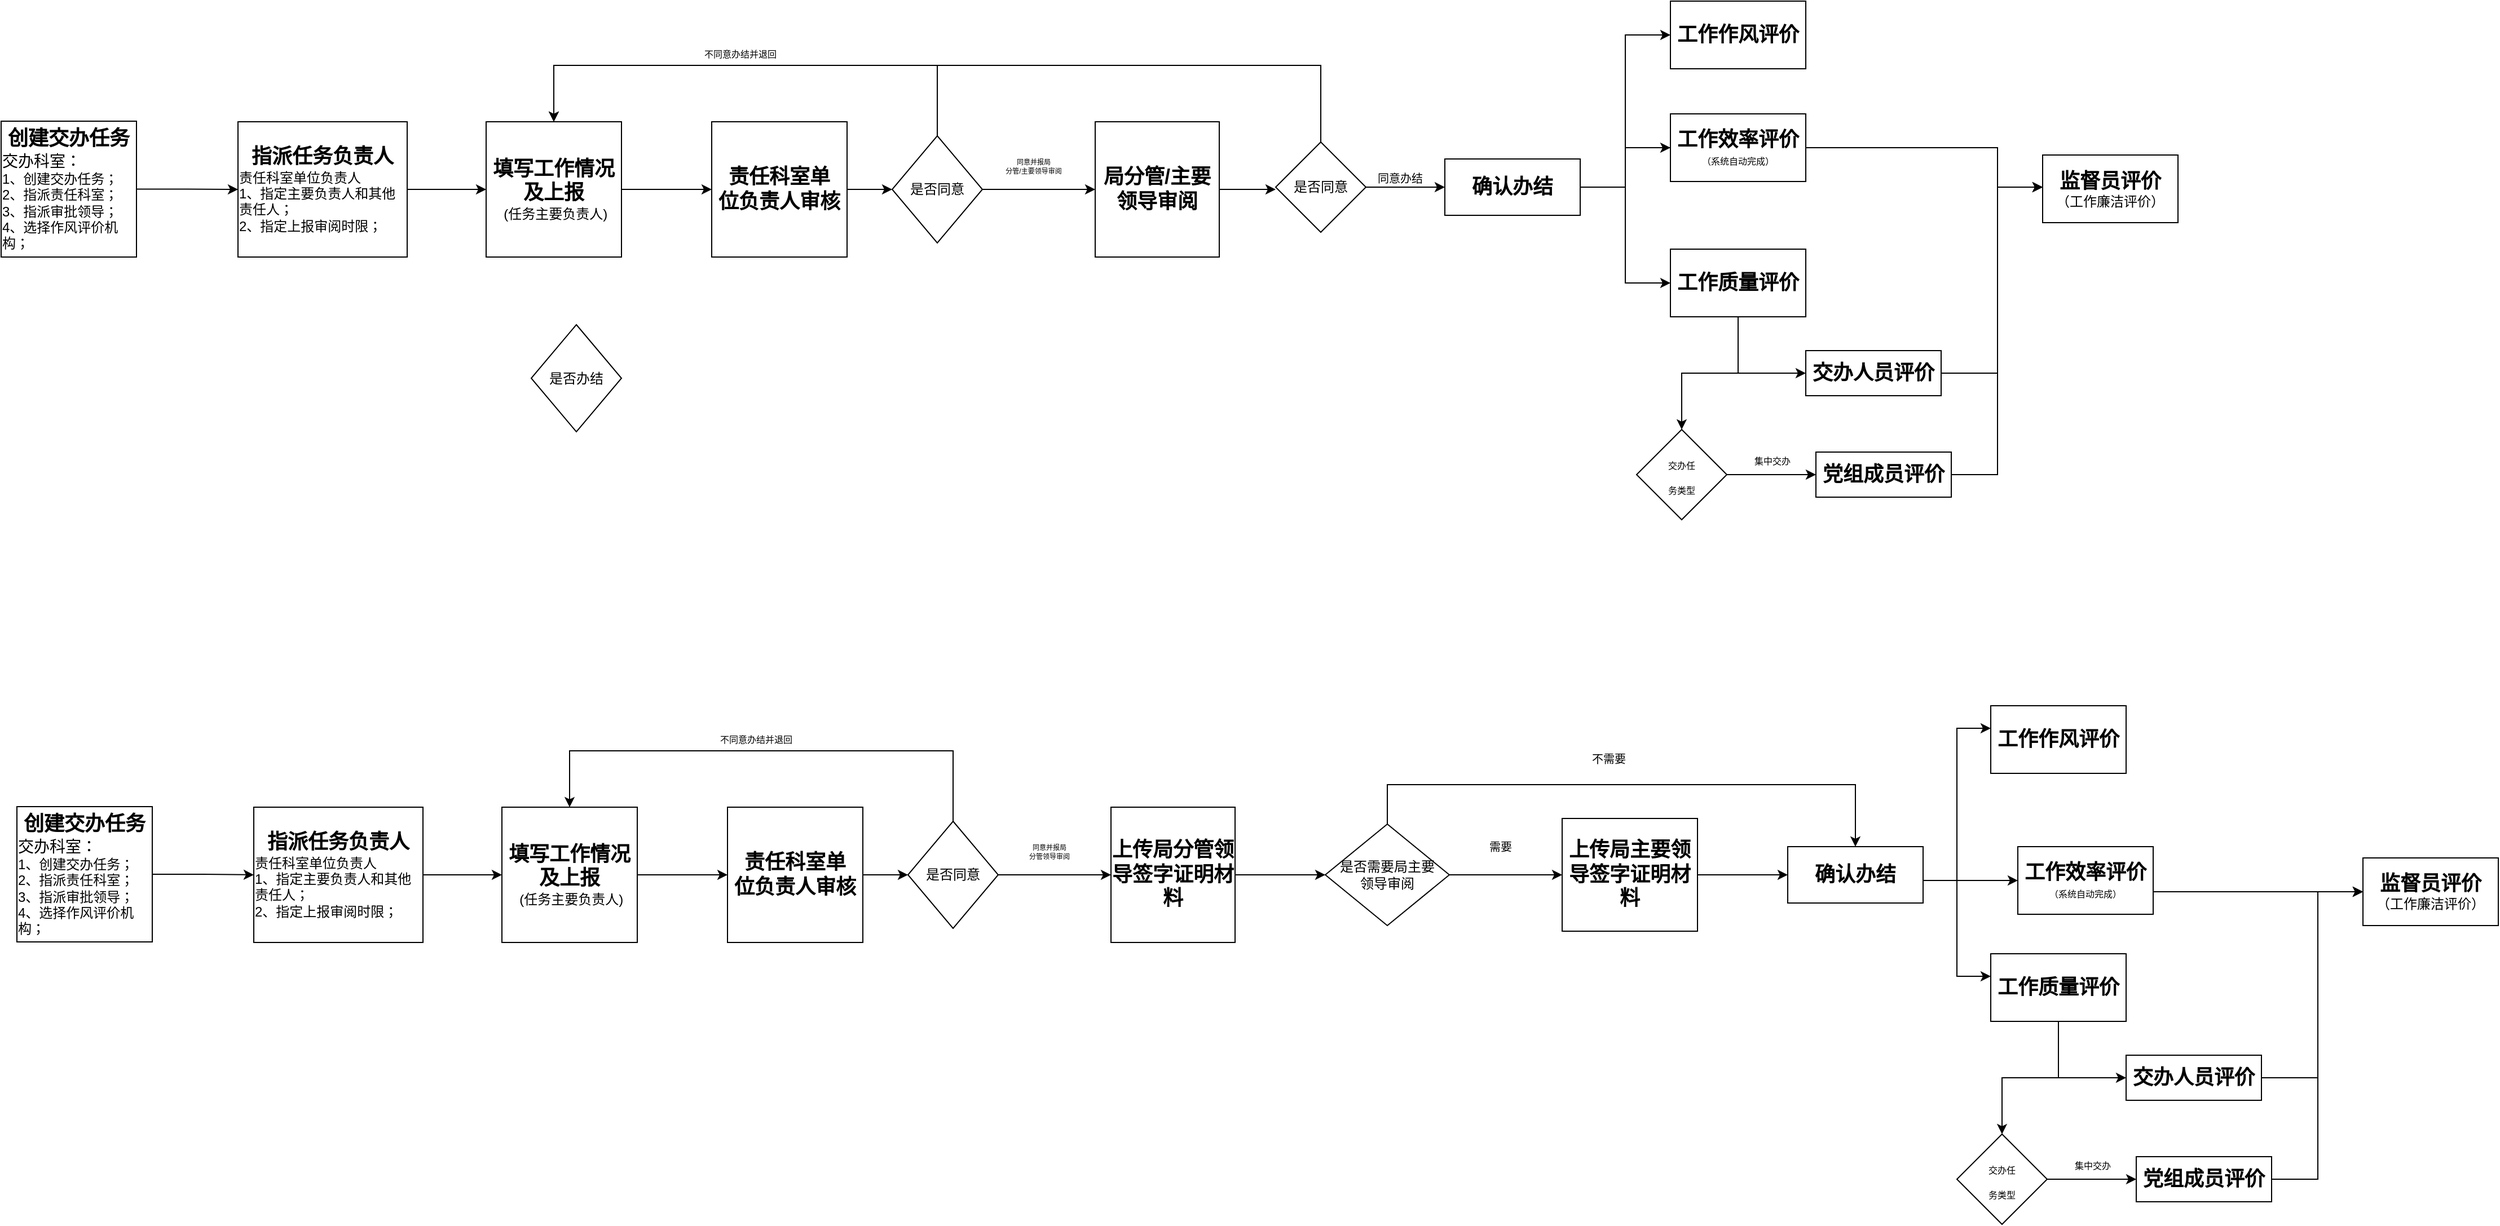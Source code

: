<mxfile version="16.2.4" type="github">
  <diagram id="zva_Izvk_Pw7jRFiOZ6U" name="第 1 页">
    <mxGraphModel dx="2249" dy="794" grid="1" gridSize="10" guides="1" tooltips="1" connect="1" arrows="1" fold="1" page="1" pageScale="1" pageWidth="827" pageHeight="1169" math="0" shadow="0">
      <root>
        <mxCell id="0" />
        <mxCell id="1" parent="0" />
        <mxCell id="wEzHK_rQ6-qJ8AS3pq5E-3" value="" style="edgeStyle=orthogonalEdgeStyle;rounded=0;orthogonalLoop=1;jettySize=auto;html=1;" edge="1" parent="1" source="wEzHK_rQ6-qJ8AS3pq5E-1" target="wEzHK_rQ6-qJ8AS3pq5E-2">
          <mxGeometry relative="1" as="geometry" />
        </mxCell>
        <mxCell id="wEzHK_rQ6-qJ8AS3pq5E-1" value="&lt;span style=&quot;text-align: left&quot;&gt;&lt;b&gt;&lt;font style=&quot;font-size: 18px&quot;&gt;创建交办任务&lt;/font&gt;&lt;/b&gt;&lt;br&gt;&lt;div style=&quot;text-align: left&quot;&gt;&lt;span style=&quot;font-size: 14px ; text-align: center&quot;&gt;交办科室：&lt;/span&gt;&lt;/div&gt;&lt;/span&gt;&lt;div style=&quot;text-align: left&quot;&gt;&lt;span&gt;1、创建交办任务；&lt;/span&gt;&lt;/div&gt;&lt;div style=&quot;text-align: left&quot;&gt;&lt;span&gt;2、指派责任科室；&lt;/span&gt;&lt;/div&gt;&lt;div style=&quot;text-align: left&quot;&gt;&lt;span&gt;3、指派审批领导；&lt;/span&gt;&lt;/div&gt;&lt;div style=&quot;text-align: left&quot;&gt;&lt;span&gt;4、选择作风评价机构；&lt;/span&gt;&lt;/div&gt;" style="rounded=0;whiteSpace=wrap;html=1;" vertex="1" parent="1">
          <mxGeometry x="-90" y="279.5" width="120" height="120.5" as="geometry" />
        </mxCell>
        <mxCell id="wEzHK_rQ6-qJ8AS3pq5E-7" value="" style="edgeStyle=orthogonalEdgeStyle;rounded=0;orthogonalLoop=1;jettySize=auto;html=1;fontSize=14;" edge="1" parent="1" source="wEzHK_rQ6-qJ8AS3pq5E-2" target="wEzHK_rQ6-qJ8AS3pq5E-6">
          <mxGeometry relative="1" as="geometry" />
        </mxCell>
        <mxCell id="wEzHK_rQ6-qJ8AS3pq5E-2" value="&lt;b&gt;&lt;font style=&quot;font-size: 18px&quot;&gt;指派任务负责人&lt;/font&gt;&lt;/b&gt;&lt;br&gt;&lt;div style=&quot;text-align: left&quot;&gt;责任科室单位负责人&lt;/div&gt;&lt;div style=&quot;text-align: left&quot;&gt;&lt;span&gt;1、指定主要负责人和其他责任人；&lt;/span&gt;&lt;/div&gt;&lt;div style=&quot;text-align: left&quot;&gt;&lt;span&gt;2、指定上报审阅时限；&lt;/span&gt;&lt;/div&gt;" style="rounded=0;whiteSpace=wrap;html=1;" vertex="1" parent="1">
          <mxGeometry x="120" y="280" width="150" height="120" as="geometry" />
        </mxCell>
        <mxCell id="wEzHK_rQ6-qJ8AS3pq5E-86" value="" style="edgeStyle=orthogonalEdgeStyle;rounded=0;orthogonalLoop=1;jettySize=auto;html=1;fontSize=18;" edge="1" parent="1" source="wEzHK_rQ6-qJ8AS3pq5E-6" target="wEzHK_rQ6-qJ8AS3pq5E-85">
          <mxGeometry relative="1" as="geometry" />
        </mxCell>
        <mxCell id="wEzHK_rQ6-qJ8AS3pq5E-6" value="&lt;font&gt;&lt;span style=&quot;font-size: 18px&quot;&gt;&lt;b&gt;填写工作情况及上报&lt;/b&gt;&lt;/span&gt;&lt;br&gt;&lt;div&gt;&lt;span&gt;&amp;nbsp;(任务主要负责人)&lt;/span&gt;&lt;br&gt;&lt;/div&gt;&lt;/font&gt;" style="whiteSpace=wrap;html=1;rounded=0;" vertex="1" parent="1">
          <mxGeometry x="340" y="280" width="120" height="120" as="geometry" />
        </mxCell>
        <mxCell id="wEzHK_rQ6-qJ8AS3pq5E-18" style="edgeStyle=orthogonalEdgeStyle;rounded=0;orthogonalLoop=1;jettySize=auto;html=1;entryX=0.5;entryY=0;entryDx=0;entryDy=0;fontSize=8;" edge="1" parent="1" source="wEzHK_rQ6-qJ8AS3pq5E-16" target="wEzHK_rQ6-qJ8AS3pq5E-6">
          <mxGeometry relative="1" as="geometry">
            <Array as="points">
              <mxPoint x="740" y="230" />
              <mxPoint x="400" y="230" />
            </Array>
          </mxGeometry>
        </mxCell>
        <mxCell id="wEzHK_rQ6-qJ8AS3pq5E-19" value="不同意办结并退回" style="edgeLabel;html=1;align=center;verticalAlign=middle;resizable=0;points=[];fontSize=8;" vertex="1" connectable="0" parent="wEzHK_rQ6-qJ8AS3pq5E-18">
          <mxGeometry x="-0.08" y="-3" relative="1" as="geometry">
            <mxPoint x="-30" y="-7" as="offset" />
          </mxGeometry>
        </mxCell>
        <mxCell id="wEzHK_rQ6-qJ8AS3pq5E-21" value="" style="edgeStyle=orthogonalEdgeStyle;rounded=0;orthogonalLoop=1;jettySize=auto;html=1;fontSize=8;" edge="1" parent="1" source="wEzHK_rQ6-qJ8AS3pq5E-16" target="wEzHK_rQ6-qJ8AS3pq5E-20">
          <mxGeometry relative="1" as="geometry" />
        </mxCell>
        <mxCell id="wEzHK_rQ6-qJ8AS3pq5E-16" value="是否同意" style="rhombus;whiteSpace=wrap;html=1;rounded=0;" vertex="1" parent="1">
          <mxGeometry x="700" y="292.5" width="80" height="95" as="geometry" />
        </mxCell>
        <mxCell id="wEzHK_rQ6-qJ8AS3pq5E-26" value="" style="edgeStyle=orthogonalEdgeStyle;rounded=0;orthogonalLoop=1;jettySize=auto;html=1;fontSize=18;" edge="1" parent="1" source="wEzHK_rQ6-qJ8AS3pq5E-20">
          <mxGeometry relative="1" as="geometry">
            <mxPoint x="1040" y="340" as="targetPoint" />
          </mxGeometry>
        </mxCell>
        <mxCell id="wEzHK_rQ6-qJ8AS3pq5E-20" value="&lt;font style=&quot;font-size: 18px&quot;&gt;&lt;b&gt;局分管/主要领导审阅&lt;/b&gt;&lt;/font&gt;" style="whiteSpace=wrap;html=1;rounded=0;" vertex="1" parent="1">
          <mxGeometry x="880" y="280" width="110" height="120" as="geometry" />
        </mxCell>
        <mxCell id="wEzHK_rQ6-qJ8AS3pq5E-23" value="同意并报局&lt;br&gt;分管/主要领导审阅" style="text;html=1;align=center;verticalAlign=middle;resizable=0;points=[];autosize=1;strokeColor=none;fillColor=none;fontSize=6;" vertex="1" parent="1">
          <mxGeometry x="770" y="310" width="110" height="20" as="geometry" />
        </mxCell>
        <mxCell id="wEzHK_rQ6-qJ8AS3pq5E-31" style="edgeStyle=orthogonalEdgeStyle;rounded=0;orthogonalLoop=1;jettySize=auto;html=1;fontSize=18;exitX=0.5;exitY=1;exitDx=0;exitDy=0;entryX=0.5;entryY=0;entryDx=0;entryDy=0;" edge="1" parent="1" source="wEzHK_rQ6-qJ8AS3pq5E-40" target="wEzHK_rQ6-qJ8AS3pq5E-6">
          <mxGeometry relative="1" as="geometry">
            <mxPoint x="1090" y="385" as="sourcePoint" />
            <mxPoint x="480" y="260" as="targetPoint" />
            <Array as="points">
              <mxPoint x="1080" y="230" />
              <mxPoint x="400" y="230" />
            </Array>
          </mxGeometry>
        </mxCell>
        <mxCell id="wEzHK_rQ6-qJ8AS3pq5E-33" value="同意办结" style="text;html=1;align=center;verticalAlign=middle;resizable=0;points=[];autosize=1;strokeColor=none;fillColor=none;fontSize=10;" vertex="1" parent="1">
          <mxGeometry x="1120" y="320" width="60" height="20" as="geometry" />
        </mxCell>
        <mxCell id="wEzHK_rQ6-qJ8AS3pq5E-63" value="" style="edgeStyle=orthogonalEdgeStyle;rounded=0;orthogonalLoop=1;jettySize=auto;html=1;fontSize=8;exitX=1;exitY=0.5;exitDx=0;exitDy=0;" edge="1" parent="1" source="wEzHK_rQ6-qJ8AS3pq5E-37" target="wEzHK_rQ6-qJ8AS3pq5E-62">
          <mxGeometry relative="1" as="geometry">
            <Array as="points">
              <mxPoint x="1350" y="338" />
              <mxPoint x="1350" y="423" />
            </Array>
          </mxGeometry>
        </mxCell>
        <mxCell id="wEzHK_rQ6-qJ8AS3pq5E-67" value="" style="edgeStyle=orthogonalEdgeStyle;rounded=0;orthogonalLoop=1;jettySize=auto;html=1;fontSize=18;startArrow=none;exitX=1;exitY=0.5;exitDx=0;exitDy=0;" edge="1" parent="1" source="wEzHK_rQ6-qJ8AS3pq5E-37" target="wEzHK_rQ6-qJ8AS3pq5E-66">
          <mxGeometry relative="1" as="geometry">
            <mxPoint x="1350" y="303" as="sourcePoint" />
            <Array as="points">
              <mxPoint x="1350" y="338" />
              <mxPoint x="1350" y="203" />
            </Array>
          </mxGeometry>
        </mxCell>
        <mxCell id="wEzHK_rQ6-qJ8AS3pq5E-69" style="edgeStyle=orthogonalEdgeStyle;rounded=0;orthogonalLoop=1;jettySize=auto;html=1;entryX=0;entryY=0.5;entryDx=0;entryDy=0;fontSize=18;" edge="1" parent="1" source="wEzHK_rQ6-qJ8AS3pq5E-37" target="wEzHK_rQ6-qJ8AS3pq5E-68">
          <mxGeometry relative="1" as="geometry" />
        </mxCell>
        <mxCell id="wEzHK_rQ6-qJ8AS3pq5E-37" value="&lt;b&gt;&lt;font style=&quot;font-size: 18px&quot;&gt;确认办结&lt;/font&gt;&lt;/b&gt;" style="whiteSpace=wrap;html=1;rounded=0;" vertex="1" parent="1">
          <mxGeometry x="1190" y="313" width="120" height="50" as="geometry" />
        </mxCell>
        <mxCell id="wEzHK_rQ6-qJ8AS3pq5E-159" style="edgeStyle=none;rounded=0;orthogonalLoop=1;jettySize=auto;html=1;fontSize=18;" edge="1" parent="1" source="wEzHK_rQ6-qJ8AS3pq5E-40" target="wEzHK_rQ6-qJ8AS3pq5E-37">
          <mxGeometry relative="1" as="geometry" />
        </mxCell>
        <mxCell id="wEzHK_rQ6-qJ8AS3pq5E-40" value="是否同意" style="rhombus;whiteSpace=wrap;html=1;rounded=0;" vertex="1" parent="1">
          <mxGeometry x="1040" y="298" width="80" height="80" as="geometry" />
        </mxCell>
        <mxCell id="wEzHK_rQ6-qJ8AS3pq5E-76" style="edgeStyle=orthogonalEdgeStyle;rounded=0;orthogonalLoop=1;jettySize=auto;html=1;entryX=0;entryY=0.5;entryDx=0;entryDy=0;fontSize=18;" edge="1" parent="1" source="wEzHK_rQ6-qJ8AS3pq5E-51">
          <mxGeometry relative="1" as="geometry">
            <mxPoint x="1720" y="338" as="targetPoint" />
            <Array as="points">
              <mxPoint x="1680" y="503" />
              <mxPoint x="1680" y="338" />
            </Array>
          </mxGeometry>
        </mxCell>
        <mxCell id="wEzHK_rQ6-qJ8AS3pq5E-51" value="&lt;b&gt;&lt;font style=&quot;font-size: 18px&quot;&gt;交办人员评价&lt;/font&gt;&lt;/b&gt;" style="whiteSpace=wrap;html=1;rounded=0;" vertex="1" parent="1">
          <mxGeometry x="1510" y="483" width="120" height="40" as="geometry" />
        </mxCell>
        <mxCell id="wEzHK_rQ6-qJ8AS3pq5E-56" value="" style="edgeStyle=orthogonalEdgeStyle;rounded=0;orthogonalLoop=1;jettySize=auto;html=1;fontSize=8;" edge="1" parent="1" source="wEzHK_rQ6-qJ8AS3pq5E-53" target="wEzHK_rQ6-qJ8AS3pq5E-55">
          <mxGeometry relative="1" as="geometry" />
        </mxCell>
        <mxCell id="wEzHK_rQ6-qJ8AS3pq5E-53" value="&lt;font style=&quot;font-size: 8px&quot;&gt;交办任&lt;br&gt;务类型&lt;/font&gt;" style="rhombus;whiteSpace=wrap;html=1;fontSize=18;" vertex="1" parent="1">
          <mxGeometry x="1360" y="553" width="80" height="80" as="geometry" />
        </mxCell>
        <mxCell id="wEzHK_rQ6-qJ8AS3pq5E-77" style="edgeStyle=orthogonalEdgeStyle;rounded=0;orthogonalLoop=1;jettySize=auto;html=1;entryX=0;entryY=0.5;entryDx=0;entryDy=0;fontSize=18;" edge="1" parent="1" source="wEzHK_rQ6-qJ8AS3pq5E-55">
          <mxGeometry relative="1" as="geometry">
            <mxPoint x="1720" y="338" as="targetPoint" />
            <Array as="points">
              <mxPoint x="1680" y="593" />
              <mxPoint x="1680" y="338" />
            </Array>
          </mxGeometry>
        </mxCell>
        <mxCell id="wEzHK_rQ6-qJ8AS3pq5E-55" value="&lt;b&gt;&lt;font style=&quot;font-size: 18px&quot;&gt;党组成员评价&lt;/font&gt;&lt;/b&gt;" style="whiteSpace=wrap;html=1;fontSize=18;" vertex="1" parent="1">
          <mxGeometry x="1519" y="573" width="120" height="40" as="geometry" />
        </mxCell>
        <mxCell id="wEzHK_rQ6-qJ8AS3pq5E-57" value="&lt;font style=&quot;font-size: 8px&quot;&gt;集中交办&lt;/font&gt;" style="text;html=1;align=center;verticalAlign=middle;resizable=0;points=[];autosize=1;strokeColor=none;fillColor=none;fontSize=18;" vertex="1" parent="1">
          <mxGeometry x="1450" y="563" width="60" height="30" as="geometry" />
        </mxCell>
        <mxCell id="wEzHK_rQ6-qJ8AS3pq5E-64" style="edgeStyle=orthogonalEdgeStyle;rounded=0;orthogonalLoop=1;jettySize=auto;html=1;fontSize=18;" edge="1" parent="1" source="wEzHK_rQ6-qJ8AS3pq5E-62" target="wEzHK_rQ6-qJ8AS3pq5E-53">
          <mxGeometry relative="1" as="geometry" />
        </mxCell>
        <mxCell id="wEzHK_rQ6-qJ8AS3pq5E-72" style="edgeStyle=orthogonalEdgeStyle;rounded=0;orthogonalLoop=1;jettySize=auto;html=1;fontSize=8;" edge="1" parent="1" source="wEzHK_rQ6-qJ8AS3pq5E-62" target="wEzHK_rQ6-qJ8AS3pq5E-51">
          <mxGeometry relative="1" as="geometry">
            <Array as="points">
              <mxPoint x="1450" y="503" />
            </Array>
          </mxGeometry>
        </mxCell>
        <mxCell id="wEzHK_rQ6-qJ8AS3pq5E-62" value="&lt;font style=&quot;font-size: 18px&quot;&gt;&lt;b&gt;工作质量评价&lt;/b&gt;&lt;/font&gt;" style="whiteSpace=wrap;html=1;rounded=0;" vertex="1" parent="1">
          <mxGeometry x="1390" y="393" width="120" height="60" as="geometry" />
        </mxCell>
        <mxCell id="wEzHK_rQ6-qJ8AS3pq5E-66" value="&lt;font style=&quot;font-size: 18px&quot;&gt;&lt;b&gt;工作作风评价&lt;/b&gt;&lt;/font&gt;" style="whiteSpace=wrap;html=1;rounded=0;" vertex="1" parent="1">
          <mxGeometry x="1390" y="173" width="120" height="60" as="geometry" />
        </mxCell>
        <mxCell id="wEzHK_rQ6-qJ8AS3pq5E-74" value="" style="edgeStyle=orthogonalEdgeStyle;rounded=0;orthogonalLoop=1;jettySize=auto;html=1;fontSize=8;exitX=1;exitY=0.5;exitDx=0;exitDy=0;" edge="1" parent="1" source="wEzHK_rQ6-qJ8AS3pq5E-68">
          <mxGeometry relative="1" as="geometry">
            <mxPoint x="1720" y="338" as="targetPoint" />
            <Array as="points">
              <mxPoint x="1680" y="303" />
              <mxPoint x="1680" y="338" />
            </Array>
          </mxGeometry>
        </mxCell>
        <mxCell id="wEzHK_rQ6-qJ8AS3pq5E-73" value="&lt;b&gt;&lt;font style=&quot;font-size: 18px&quot;&gt;监督员评价&lt;/font&gt;&lt;/b&gt;&lt;br&gt;（工作廉洁评价）" style="whiteSpace=wrap;html=1;rounded=0;" vertex="1" parent="1">
          <mxGeometry x="1720" y="309.5" width="120" height="60" as="geometry" />
        </mxCell>
        <mxCell id="wEzHK_rQ6-qJ8AS3pq5E-68" value="&lt;font&gt;&lt;span style=&quot;font-weight: bold ; font-size: 18px&quot;&gt;工作效率评价&lt;/span&gt;&lt;br&gt;&lt;font style=&quot;font-size: 8px&quot;&gt;（系统自动完成）&lt;/font&gt;&lt;br&gt;&lt;/font&gt;" style="whiteSpace=wrap;html=1;rounded=0;" vertex="1" parent="1">
          <mxGeometry x="1390" y="273" width="120" height="60" as="geometry" />
        </mxCell>
        <mxCell id="wEzHK_rQ6-qJ8AS3pq5E-78" value="" style="edgeStyle=orthogonalEdgeStyle;rounded=0;orthogonalLoop=1;jettySize=auto;html=1;fontSize=18;endArrow=none;" edge="1" parent="1" source="wEzHK_rQ6-qJ8AS3pq5E-37" target="wEzHK_rQ6-qJ8AS3pq5E-68">
          <mxGeometry relative="1" as="geometry">
            <mxPoint x="1310" y="338" as="sourcePoint" />
            <mxPoint x="1450" y="203" as="targetPoint" />
          </mxGeometry>
        </mxCell>
        <mxCell id="wEzHK_rQ6-qJ8AS3pq5E-87" style="edgeStyle=orthogonalEdgeStyle;rounded=0;orthogonalLoop=1;jettySize=auto;html=1;fontSize=18;" edge="1" parent="1" source="wEzHK_rQ6-qJ8AS3pq5E-85" target="wEzHK_rQ6-qJ8AS3pq5E-16">
          <mxGeometry relative="1" as="geometry" />
        </mxCell>
        <mxCell id="wEzHK_rQ6-qJ8AS3pq5E-85" value="&lt;font style=&quot;font-size: 18px&quot;&gt;&lt;b&gt;&lt;span style=&quot;background-color: rgb(255 , 255 , 255)&quot;&gt;责任科室单&lt;/span&gt;&lt;br style=&quot;background-color: rgb(255 , 255 , 255)&quot;&gt;&lt;span style=&quot;background-color: rgb(255 , 255 , 255)&quot;&gt;位负责人审核&lt;/span&gt;&lt;/b&gt;&lt;/font&gt;" style="whiteSpace=wrap;html=1;rounded=0;align=center;" vertex="1" parent="1">
          <mxGeometry x="540" y="280" width="120" height="120" as="geometry" />
        </mxCell>
        <mxCell id="wEzHK_rQ6-qJ8AS3pq5E-92" value="" style="edgeStyle=orthogonalEdgeStyle;rounded=0;orthogonalLoop=1;jettySize=auto;html=1;" edge="1" parent="1" source="wEzHK_rQ6-qJ8AS3pq5E-93" target="wEzHK_rQ6-qJ8AS3pq5E-95">
          <mxGeometry relative="1" as="geometry" />
        </mxCell>
        <mxCell id="wEzHK_rQ6-qJ8AS3pq5E-93" value="&lt;span style=&quot;text-align: left&quot;&gt;&lt;b&gt;&lt;font style=&quot;font-size: 18px&quot;&gt;创建交办任务&lt;/font&gt;&lt;/b&gt;&lt;br&gt;&lt;div style=&quot;text-align: left&quot;&gt;&lt;span style=&quot;font-size: 14px ; text-align: center&quot;&gt;交办科室：&lt;/span&gt;&lt;/div&gt;&lt;/span&gt;&lt;div style=&quot;text-align: left&quot;&gt;&lt;span&gt;1、创建交办任务；&lt;/span&gt;&lt;/div&gt;&lt;div style=&quot;text-align: left&quot;&gt;&lt;span&gt;2、指派责任科室；&lt;/span&gt;&lt;/div&gt;&lt;div style=&quot;text-align: left&quot;&gt;&lt;span&gt;3、指派审批领导；&lt;/span&gt;&lt;/div&gt;&lt;div style=&quot;text-align: left&quot;&gt;&lt;span&gt;4、选择作风评价机构；&lt;/span&gt;&lt;/div&gt;" style="rounded=0;whiteSpace=wrap;html=1;" vertex="1" parent="1">
          <mxGeometry x="-76" y="887.5" width="120" height="120" as="geometry" />
        </mxCell>
        <mxCell id="wEzHK_rQ6-qJ8AS3pq5E-94" value="" style="edgeStyle=orthogonalEdgeStyle;rounded=0;orthogonalLoop=1;jettySize=auto;html=1;fontSize=14;" edge="1" parent="1" source="wEzHK_rQ6-qJ8AS3pq5E-95" target="wEzHK_rQ6-qJ8AS3pq5E-97">
          <mxGeometry relative="1" as="geometry" />
        </mxCell>
        <mxCell id="wEzHK_rQ6-qJ8AS3pq5E-95" value="&lt;b&gt;&lt;font style=&quot;font-size: 18px&quot;&gt;指派任务负责人&lt;/font&gt;&lt;/b&gt;&lt;br&gt;&lt;div style=&quot;text-align: left&quot;&gt;责任科室单位负责人&lt;/div&gt;&lt;div style=&quot;text-align: left&quot;&gt;&lt;span&gt;1、指定主要负责人和其他责任人；&lt;/span&gt;&lt;/div&gt;&lt;div style=&quot;text-align: left&quot;&gt;&lt;span&gt;2、指定上报审阅时限；&lt;/span&gt;&lt;/div&gt;" style="rounded=0;whiteSpace=wrap;html=1;" vertex="1" parent="1">
          <mxGeometry x="134" y="888" width="150" height="120" as="geometry" />
        </mxCell>
        <mxCell id="wEzHK_rQ6-qJ8AS3pq5E-96" value="" style="edgeStyle=orthogonalEdgeStyle;rounded=0;orthogonalLoop=1;jettySize=auto;html=1;fontSize=18;" edge="1" parent="1" source="wEzHK_rQ6-qJ8AS3pq5E-97" target="wEzHK_rQ6-qJ8AS3pq5E-144">
          <mxGeometry relative="1" as="geometry" />
        </mxCell>
        <mxCell id="wEzHK_rQ6-qJ8AS3pq5E-97" value="&lt;font&gt;&lt;span style=&quot;font-size: 18px&quot;&gt;&lt;b&gt;填写工作情况及上报&lt;/b&gt;&lt;/span&gt;&lt;br&gt;&lt;div&gt;&lt;span&gt;&amp;nbsp;(任务主要负责人)&lt;/span&gt;&lt;br&gt;&lt;/div&gt;&lt;/font&gt;" style="whiteSpace=wrap;html=1;rounded=0;" vertex="1" parent="1">
          <mxGeometry x="354" y="888" width="120" height="120" as="geometry" />
        </mxCell>
        <mxCell id="wEzHK_rQ6-qJ8AS3pq5E-98" style="edgeStyle=orthogonalEdgeStyle;rounded=0;orthogonalLoop=1;jettySize=auto;html=1;entryX=0.5;entryY=0;entryDx=0;entryDy=0;fontSize=8;" edge="1" parent="1" source="wEzHK_rQ6-qJ8AS3pq5E-101" target="wEzHK_rQ6-qJ8AS3pq5E-97">
          <mxGeometry relative="1" as="geometry">
            <Array as="points">
              <mxPoint x="754" y="838" />
              <mxPoint x="414" y="838" />
            </Array>
          </mxGeometry>
        </mxCell>
        <mxCell id="wEzHK_rQ6-qJ8AS3pq5E-99" value="不同意办结并退回" style="edgeLabel;html=1;align=center;verticalAlign=middle;resizable=0;points=[];fontSize=8;" vertex="1" connectable="0" parent="wEzHK_rQ6-qJ8AS3pq5E-98">
          <mxGeometry x="-0.08" y="-3" relative="1" as="geometry">
            <mxPoint x="-30" y="-7" as="offset" />
          </mxGeometry>
        </mxCell>
        <mxCell id="wEzHK_rQ6-qJ8AS3pq5E-100" value="" style="edgeStyle=orthogonalEdgeStyle;rounded=0;orthogonalLoop=1;jettySize=auto;html=1;fontSize=8;" edge="1" parent="1" source="wEzHK_rQ6-qJ8AS3pq5E-101" target="wEzHK_rQ6-qJ8AS3pq5E-103">
          <mxGeometry relative="1" as="geometry" />
        </mxCell>
        <mxCell id="wEzHK_rQ6-qJ8AS3pq5E-101" value="是否同意" style="rhombus;whiteSpace=wrap;html=1;rounded=0;" vertex="1" parent="1">
          <mxGeometry x="714" y="900.5" width="80" height="95" as="geometry" />
        </mxCell>
        <mxCell id="wEzHK_rQ6-qJ8AS3pq5E-102" value="" style="edgeStyle=orthogonalEdgeStyle;rounded=0;orthogonalLoop=1;jettySize=auto;html=1;fontSize=18;entryX=0;entryY=0.5;entryDx=0;entryDy=0;" edge="1" parent="1" source="wEzHK_rQ6-qJ8AS3pq5E-103" target="wEzHK_rQ6-qJ8AS3pq5E-110">
          <mxGeometry relative="1" as="geometry">
            <mxPoint x="1054" y="948" as="targetPoint" />
          </mxGeometry>
        </mxCell>
        <mxCell id="wEzHK_rQ6-qJ8AS3pq5E-103" value="&lt;font style=&quot;font-size: 18px&quot;&gt;&lt;b&gt;上传局分管领导签字证明材料&lt;/b&gt;&lt;/font&gt;" style="whiteSpace=wrap;html=1;rounded=0;" vertex="1" parent="1">
          <mxGeometry x="894" y="888" width="110" height="120" as="geometry" />
        </mxCell>
        <mxCell id="wEzHK_rQ6-qJ8AS3pq5E-104" value="同意并报局&lt;br&gt;分管领导审阅" style="text;html=1;align=center;verticalAlign=middle;resizable=0;points=[];autosize=1;strokeColor=none;fillColor=none;fontSize=6;" vertex="1" parent="1">
          <mxGeometry x="794" y="918" width="90" height="20" as="geometry" />
        </mxCell>
        <mxCell id="wEzHK_rQ6-qJ8AS3pq5E-108" value="" style="edgeStyle=orthogonalEdgeStyle;rounded=0;orthogonalLoop=1;jettySize=auto;html=1;fontSize=18;" edge="1" parent="1" source="wEzHK_rQ6-qJ8AS3pq5E-110" target="wEzHK_rQ6-qJ8AS3pq5E-112">
          <mxGeometry relative="1" as="geometry" />
        </mxCell>
        <mxCell id="wEzHK_rQ6-qJ8AS3pq5E-109" value="" style="edgeStyle=orthogonalEdgeStyle;rounded=0;orthogonalLoop=1;jettySize=auto;html=1;fontSize=10;" edge="1" parent="1" source="wEzHK_rQ6-qJ8AS3pq5E-110" target="wEzHK_rQ6-qJ8AS3pq5E-119">
          <mxGeometry relative="1" as="geometry">
            <Array as="points">
              <mxPoint x="1139" y="868" />
              <mxPoint x="1554" y="868" />
            </Array>
          </mxGeometry>
        </mxCell>
        <mxCell id="wEzHK_rQ6-qJ8AS3pq5E-110" value="是否需要局主要&lt;br&gt;领导审阅" style="rhombus;whiteSpace=wrap;html=1;rounded=0;" vertex="1" parent="1">
          <mxGeometry x="1084" y="903" width="110" height="90" as="geometry" />
        </mxCell>
        <mxCell id="wEzHK_rQ6-qJ8AS3pq5E-111" value="" style="edgeStyle=orthogonalEdgeStyle;rounded=0;orthogonalLoop=1;jettySize=auto;html=1;fontSize=10;entryX=0;entryY=0.5;entryDx=0;entryDy=0;" edge="1" parent="1" source="wEzHK_rQ6-qJ8AS3pq5E-112" target="wEzHK_rQ6-qJ8AS3pq5E-119">
          <mxGeometry relative="1" as="geometry">
            <mxPoint x="1474" y="948" as="targetPoint" />
          </mxGeometry>
        </mxCell>
        <mxCell id="wEzHK_rQ6-qJ8AS3pq5E-112" value="&lt;b style=&quot;font-size: 18px&quot;&gt;上传局主要领导签字证明材料&lt;/b&gt;" style="whiteSpace=wrap;html=1;rounded=0;" vertex="1" parent="1">
          <mxGeometry x="1294" y="898" width="120" height="100" as="geometry" />
        </mxCell>
        <mxCell id="wEzHK_rQ6-qJ8AS3pq5E-115" value="需要" style="text;html=1;align=center;verticalAlign=middle;resizable=0;points=[];autosize=1;strokeColor=none;fillColor=none;fontSize=10;" vertex="1" parent="1">
          <mxGeometry x="1219" y="913" width="40" height="20" as="geometry" />
        </mxCell>
        <mxCell id="wEzHK_rQ6-qJ8AS3pq5E-116" value="" style="edgeStyle=orthogonalEdgeStyle;rounded=0;orthogonalLoop=1;jettySize=auto;html=1;fontSize=8;exitX=1;exitY=0.5;exitDx=0;exitDy=0;" edge="1" parent="1" source="wEzHK_rQ6-qJ8AS3pq5E-119" target="wEzHK_rQ6-qJ8AS3pq5E-137">
          <mxGeometry relative="1" as="geometry">
            <Array as="points">
              <mxPoint x="1614" y="953" />
              <mxPoint x="1644" y="953" />
              <mxPoint x="1644" y="1038" />
            </Array>
          </mxGeometry>
        </mxCell>
        <mxCell id="wEzHK_rQ6-qJ8AS3pq5E-117" value="" style="edgeStyle=orthogonalEdgeStyle;rounded=0;orthogonalLoop=1;jettySize=auto;html=1;fontSize=18;startArrow=none;exitX=1;exitY=0.5;exitDx=0;exitDy=0;" edge="1" parent="1" source="wEzHK_rQ6-qJ8AS3pq5E-119" target="wEzHK_rQ6-qJ8AS3pq5E-138">
          <mxGeometry relative="1" as="geometry">
            <mxPoint x="1914" y="918" as="sourcePoint" />
            <Array as="points">
              <mxPoint x="1614" y="953" />
              <mxPoint x="1644" y="953" />
              <mxPoint x="1644" y="818" />
            </Array>
          </mxGeometry>
        </mxCell>
        <mxCell id="wEzHK_rQ6-qJ8AS3pq5E-155" style="edgeStyle=none;rounded=0;orthogonalLoop=1;jettySize=auto;html=1;entryX=0;entryY=0.5;entryDx=0;entryDy=0;fontSize=18;" edge="1" parent="1" target="wEzHK_rQ6-qJ8AS3pq5E-141">
          <mxGeometry relative="1" as="geometry">
            <mxPoint x="1614" y="953" as="sourcePoint" />
          </mxGeometry>
        </mxCell>
        <mxCell id="wEzHK_rQ6-qJ8AS3pq5E-119" value="&lt;b&gt;&lt;font style=&quot;font-size: 18px&quot;&gt;确认办结&lt;/font&gt;&lt;/b&gt;" style="whiteSpace=wrap;html=1;rounded=0;" vertex="1" parent="1">
          <mxGeometry x="1494" y="923" width="120" height="50" as="geometry" />
        </mxCell>
        <mxCell id="wEzHK_rQ6-qJ8AS3pq5E-120" value="&lt;font style=&quot;font-size: 10px&quot;&gt;不需要&lt;/font&gt;" style="text;html=1;align=center;verticalAlign=middle;resizable=0;points=[];autosize=1;strokeColor=none;fillColor=none;fontSize=18;" vertex="1" parent="1">
          <mxGeometry x="1310" y="828" width="50" height="30" as="geometry" />
        </mxCell>
        <mxCell id="wEzHK_rQ6-qJ8AS3pq5E-125" style="edgeStyle=orthogonalEdgeStyle;rounded=0;orthogonalLoop=1;jettySize=auto;html=1;entryX=0;entryY=0.5;entryDx=0;entryDy=0;fontSize=18;" edge="1" parent="1" source="wEzHK_rQ6-qJ8AS3pq5E-126" target="wEzHK_rQ6-qJ8AS3pq5E-140">
          <mxGeometry relative="1" as="geometry">
            <Array as="points">
              <mxPoint x="1964" y="1128" />
              <mxPoint x="1964" y="963" />
            </Array>
          </mxGeometry>
        </mxCell>
        <mxCell id="wEzHK_rQ6-qJ8AS3pq5E-126" value="&lt;b&gt;&lt;font style=&quot;font-size: 18px&quot;&gt;交办人员评价&lt;/font&gt;&lt;/b&gt;" style="whiteSpace=wrap;html=1;rounded=0;" vertex="1" parent="1">
          <mxGeometry x="1794" y="1108" width="120" height="40" as="geometry" />
        </mxCell>
        <mxCell id="wEzHK_rQ6-qJ8AS3pq5E-127" value="" style="edgeStyle=orthogonalEdgeStyle;rounded=0;orthogonalLoop=1;jettySize=auto;html=1;fontSize=8;" edge="1" parent="1" source="wEzHK_rQ6-qJ8AS3pq5E-128" target="wEzHK_rQ6-qJ8AS3pq5E-130">
          <mxGeometry relative="1" as="geometry" />
        </mxCell>
        <mxCell id="wEzHK_rQ6-qJ8AS3pq5E-128" value="&lt;font style=&quot;font-size: 8px&quot;&gt;交办任&lt;br&gt;务类型&lt;/font&gt;" style="rhombus;whiteSpace=wrap;html=1;fontSize=18;" vertex="1" parent="1">
          <mxGeometry x="1644" y="1178" width="80" height="80" as="geometry" />
        </mxCell>
        <mxCell id="wEzHK_rQ6-qJ8AS3pq5E-129" style="edgeStyle=orthogonalEdgeStyle;rounded=0;orthogonalLoop=1;jettySize=auto;html=1;entryX=0;entryY=0.5;entryDx=0;entryDy=0;fontSize=18;" edge="1" parent="1" source="wEzHK_rQ6-qJ8AS3pq5E-130" target="wEzHK_rQ6-qJ8AS3pq5E-140">
          <mxGeometry relative="1" as="geometry">
            <Array as="points">
              <mxPoint x="1964" y="1218" />
              <mxPoint x="1964" y="963" />
            </Array>
          </mxGeometry>
        </mxCell>
        <mxCell id="wEzHK_rQ6-qJ8AS3pq5E-130" value="&lt;b&gt;&lt;font style=&quot;font-size: 18px&quot;&gt;党组成员评价&lt;/font&gt;&lt;/b&gt;" style="whiteSpace=wrap;html=1;fontSize=18;" vertex="1" parent="1">
          <mxGeometry x="1803" y="1198" width="120" height="40" as="geometry" />
        </mxCell>
        <mxCell id="wEzHK_rQ6-qJ8AS3pq5E-131" value="&lt;font style=&quot;font-size: 8px&quot;&gt;集中交办&lt;/font&gt;" style="text;html=1;align=center;verticalAlign=middle;resizable=0;points=[];autosize=1;strokeColor=none;fillColor=none;fontSize=18;" vertex="1" parent="1">
          <mxGeometry x="1734" y="1188" width="60" height="30" as="geometry" />
        </mxCell>
        <mxCell id="wEzHK_rQ6-qJ8AS3pq5E-135" style="edgeStyle=orthogonalEdgeStyle;rounded=0;orthogonalLoop=1;jettySize=auto;html=1;fontSize=18;" edge="1" parent="1" source="wEzHK_rQ6-qJ8AS3pq5E-137" target="wEzHK_rQ6-qJ8AS3pq5E-128">
          <mxGeometry relative="1" as="geometry" />
        </mxCell>
        <mxCell id="wEzHK_rQ6-qJ8AS3pq5E-136" style="edgeStyle=orthogonalEdgeStyle;rounded=0;orthogonalLoop=1;jettySize=auto;html=1;fontSize=8;" edge="1" parent="1" source="wEzHK_rQ6-qJ8AS3pq5E-137" target="wEzHK_rQ6-qJ8AS3pq5E-126">
          <mxGeometry relative="1" as="geometry">
            <Array as="points">
              <mxPoint x="1734" y="1128" />
            </Array>
          </mxGeometry>
        </mxCell>
        <mxCell id="wEzHK_rQ6-qJ8AS3pq5E-137" value="&lt;font style=&quot;font-size: 18px&quot;&gt;&lt;b&gt;工作质量评价&lt;/b&gt;&lt;/font&gt;" style="whiteSpace=wrap;html=1;rounded=0;" vertex="1" parent="1">
          <mxGeometry x="1674" y="1018" width="120" height="60" as="geometry" />
        </mxCell>
        <mxCell id="wEzHK_rQ6-qJ8AS3pq5E-138" value="&lt;font style=&quot;font-size: 18px&quot;&gt;&lt;b&gt;工作作风评价&lt;/b&gt;&lt;/font&gt;" style="whiteSpace=wrap;html=1;rounded=0;" vertex="1" parent="1">
          <mxGeometry x="1674" y="798" width="120" height="60" as="geometry" />
        </mxCell>
        <mxCell id="wEzHK_rQ6-qJ8AS3pq5E-139" value="" style="edgeStyle=orthogonalEdgeStyle;rounded=0;orthogonalLoop=1;jettySize=auto;html=1;fontSize=8;exitX=1;exitY=0.5;exitDx=0;exitDy=0;" edge="1" parent="1" source="wEzHK_rQ6-qJ8AS3pq5E-141" target="wEzHK_rQ6-qJ8AS3pq5E-140">
          <mxGeometry relative="1" as="geometry">
            <Array as="points">
              <mxPoint x="1884" y="963" />
              <mxPoint x="1884" y="963" />
            </Array>
          </mxGeometry>
        </mxCell>
        <mxCell id="wEzHK_rQ6-qJ8AS3pq5E-140" value="&lt;b&gt;&lt;font style=&quot;font-size: 18px&quot;&gt;监督员评价&lt;/font&gt;&lt;/b&gt;&lt;br&gt;（工作廉洁评价）" style="whiteSpace=wrap;html=1;rounded=0;" vertex="1" parent="1">
          <mxGeometry x="2004" y="933" width="120" height="60" as="geometry" />
        </mxCell>
        <mxCell id="wEzHK_rQ6-qJ8AS3pq5E-141" value="&lt;font&gt;&lt;span style=&quot;font-weight: bold ; font-size: 18px&quot;&gt;工作效率评价&lt;/span&gt;&lt;br&gt;&lt;font style=&quot;font-size: 8px&quot;&gt;（系统自动完成）&lt;/font&gt;&lt;br&gt;&lt;/font&gt;" style="whiteSpace=wrap;html=1;rounded=0;" vertex="1" parent="1">
          <mxGeometry x="1698" y="923" width="120" height="60" as="geometry" />
        </mxCell>
        <mxCell id="wEzHK_rQ6-qJ8AS3pq5E-143" style="edgeStyle=orthogonalEdgeStyle;rounded=0;orthogonalLoop=1;jettySize=auto;html=1;fontSize=18;" edge="1" parent="1" source="wEzHK_rQ6-qJ8AS3pq5E-144" target="wEzHK_rQ6-qJ8AS3pq5E-101">
          <mxGeometry relative="1" as="geometry" />
        </mxCell>
        <mxCell id="wEzHK_rQ6-qJ8AS3pq5E-144" value="&lt;font style=&quot;font-size: 18px&quot;&gt;&lt;b&gt;&lt;span style=&quot;background-color: rgb(255 , 255 , 255)&quot;&gt;责任科室单&lt;/span&gt;&lt;br style=&quot;background-color: rgb(255 , 255 , 255)&quot;&gt;&lt;span style=&quot;background-color: rgb(255 , 255 , 255)&quot;&gt;位负责人审核&lt;/span&gt;&lt;/b&gt;&lt;/font&gt;" style="whiteSpace=wrap;html=1;rounded=0;align=center;" vertex="1" parent="1">
          <mxGeometry x="554" y="888" width="120" height="120" as="geometry" />
        </mxCell>
        <mxCell id="wEzHK_rQ6-qJ8AS3pq5E-161" value="是否办结" style="rhombus;whiteSpace=wrap;html=1;rounded=0;" vertex="1" parent="1">
          <mxGeometry x="380" y="460" width="80" height="95" as="geometry" />
        </mxCell>
      </root>
    </mxGraphModel>
  </diagram>
</mxfile>
